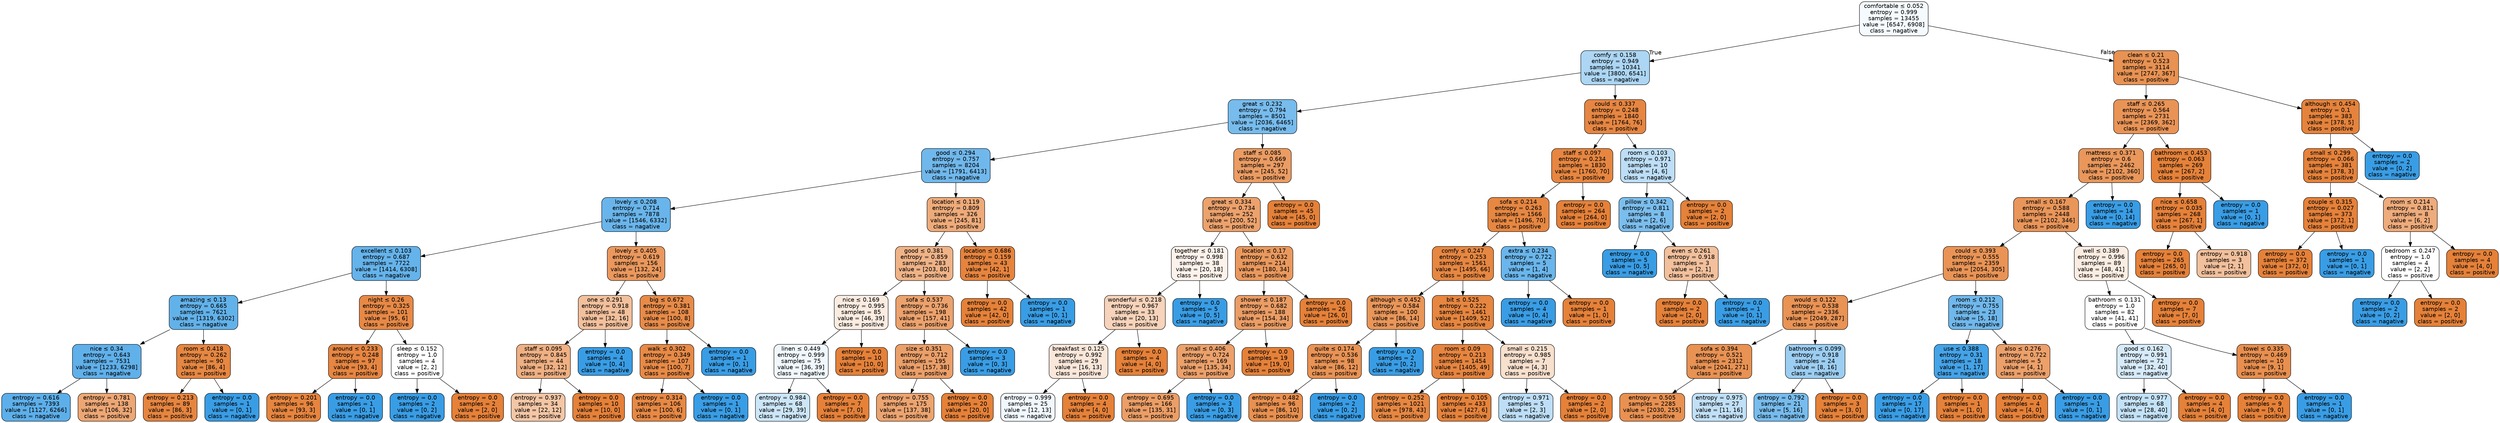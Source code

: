 digraph Tree {
node [shape=box, style="filled, rounded", color="black", fontname=helvetica] ;
edge [fontname=helvetica] ;
0 [label=<comfortable &le; 0.052<br/>entropy = 0.999<br/>samples = 13455<br/>value = [6547, 6908]<br/>class = nagative>, fillcolor="#f5fafe"] ;
1 [label=<comfy &le; 0.158<br/>entropy = 0.949<br/>samples = 10341<br/>value = [3800, 6541]<br/>class = nagative>, fillcolor="#acd6f4"] ;
0 -> 1 [labeldistance=2.5, labelangle=45, headlabel="True"] ;
2 [label=<great &le; 0.232<br/>entropy = 0.794<br/>samples = 8501<br/>value = [2036, 6465]<br/>class = nagative>, fillcolor="#77bced"] ;
1 -> 2 ;
3 [label=<good &le; 0.294<br/>entropy = 0.757<br/>samples = 8204<br/>value = [1791, 6413]<br/>class = nagative>, fillcolor="#70b8ec"] ;
2 -> 3 ;
4 [label=<lovely &le; 0.208<br/>entropy = 0.714<br/>samples = 7878<br/>value = [1546, 6332]<br/>class = nagative>, fillcolor="#69b5eb"] ;
3 -> 4 ;
5 [label=<excellent &le; 0.103<br/>entropy = 0.687<br/>samples = 7722<br/>value = [1414, 6308]<br/>class = nagative>, fillcolor="#65b3eb"] ;
4 -> 5 ;
6 [label=<amazing &le; 0.13<br/>entropy = 0.665<br/>samples = 7621<br/>value = [1319, 6302]<br/>class = nagative>, fillcolor="#62b2ea"] ;
5 -> 6 ;
7 [label=<nice &le; 0.34<br/>entropy = 0.643<br/>samples = 7531<br/>value = [1233, 6298]<br/>class = nagative>, fillcolor="#60b0ea"] ;
6 -> 7 ;
8 [label=<entropy = 0.616<br/>samples = 7393<br/>value = [1127, 6266]<br/>class = nagative>, fillcolor="#5dafea"] ;
7 -> 8 ;
9 [label=<entropy = 0.781<br/>samples = 138<br/>value = [106, 32]<br/>class = positive>, fillcolor="#eda775"] ;
7 -> 9 ;
10 [label=<room &le; 0.418<br/>entropy = 0.262<br/>samples = 90<br/>value = [86, 4]<br/>class = positive>, fillcolor="#e68742"] ;
6 -> 10 ;
11 [label=<entropy = 0.213<br/>samples = 89<br/>value = [86, 3]<br/>class = positive>, fillcolor="#e68540"] ;
10 -> 11 ;
12 [label=<entropy = 0.0<br/>samples = 1<br/>value = [0, 1]<br/>class = nagative>, fillcolor="#399de5"] ;
10 -> 12 ;
13 [label=<night &le; 0.26<br/>entropy = 0.325<br/>samples = 101<br/>value = [95, 6]<br/>class = positive>, fillcolor="#e78946"] ;
5 -> 13 ;
14 [label=<around &le; 0.233<br/>entropy = 0.248<br/>samples = 97<br/>value = [93, 4]<br/>class = positive>, fillcolor="#e68642"] ;
13 -> 14 ;
15 [label=<entropy = 0.201<br/>samples = 96<br/>value = [93, 3]<br/>class = positive>, fillcolor="#e6853f"] ;
14 -> 15 ;
16 [label=<entropy = 0.0<br/>samples = 1<br/>value = [0, 1]<br/>class = nagative>, fillcolor="#399de5"] ;
14 -> 16 ;
17 [label=<sleep &le; 0.152<br/>entropy = 1.0<br/>samples = 4<br/>value = [2, 2]<br/>class = positive>, fillcolor="#ffffff"] ;
13 -> 17 ;
18 [label=<entropy = 0.0<br/>samples = 2<br/>value = [0, 2]<br/>class = nagative>, fillcolor="#399de5"] ;
17 -> 18 ;
19 [label=<entropy = 0.0<br/>samples = 2<br/>value = [2, 0]<br/>class = positive>, fillcolor="#e58139"] ;
17 -> 19 ;
20 [label=<lovely &le; 0.405<br/>entropy = 0.619<br/>samples = 156<br/>value = [132, 24]<br/>class = positive>, fillcolor="#ea985d"] ;
4 -> 20 ;
21 [label=<one &le; 0.291<br/>entropy = 0.918<br/>samples = 48<br/>value = [32, 16]<br/>class = positive>, fillcolor="#f2c09c"] ;
20 -> 21 ;
22 [label=<staff &le; 0.095<br/>entropy = 0.845<br/>samples = 44<br/>value = [32, 12]<br/>class = positive>, fillcolor="#efb083"] ;
21 -> 22 ;
23 [label=<entropy = 0.937<br/>samples = 34<br/>value = [22, 12]<br/>class = positive>, fillcolor="#f3c6a5"] ;
22 -> 23 ;
24 [label=<entropy = 0.0<br/>samples = 10<br/>value = [10, 0]<br/>class = positive>, fillcolor="#e58139"] ;
22 -> 24 ;
25 [label=<entropy = 0.0<br/>samples = 4<br/>value = [0, 4]<br/>class = nagative>, fillcolor="#399de5"] ;
21 -> 25 ;
26 [label=<big &le; 0.672<br/>entropy = 0.381<br/>samples = 108<br/>value = [100, 8]<br/>class = positive>, fillcolor="#e78b49"] ;
20 -> 26 ;
27 [label=<walk &le; 0.302<br/>entropy = 0.349<br/>samples = 107<br/>value = [100, 7]<br/>class = positive>, fillcolor="#e78a47"] ;
26 -> 27 ;
28 [label=<entropy = 0.314<br/>samples = 106<br/>value = [100, 6]<br/>class = positive>, fillcolor="#e78945"] ;
27 -> 28 ;
29 [label=<entropy = 0.0<br/>samples = 1<br/>value = [0, 1]<br/>class = nagative>, fillcolor="#399de5"] ;
27 -> 29 ;
30 [label=<entropy = 0.0<br/>samples = 1<br/>value = [0, 1]<br/>class = nagative>, fillcolor="#399de5"] ;
26 -> 30 ;
31 [label=<location &le; 0.119<br/>entropy = 0.809<br/>samples = 326<br/>value = [245, 81]<br/>class = positive>, fillcolor="#eeab7a"] ;
3 -> 31 ;
32 [label=<good &le; 0.381<br/>entropy = 0.859<br/>samples = 283<br/>value = [203, 80]<br/>class = positive>, fillcolor="#efb387"] ;
31 -> 32 ;
33 [label=<nice &le; 0.169<br/>entropy = 0.995<br/>samples = 85<br/>value = [46, 39]<br/>class = positive>, fillcolor="#fbece1"] ;
32 -> 33 ;
34 [label=<linen &le; 0.449<br/>entropy = 0.999<br/>samples = 75<br/>value = [36, 39]<br/>class = nagative>, fillcolor="#f0f7fd"] ;
33 -> 34 ;
35 [label=<entropy = 0.984<br/>samples = 68<br/>value = [29, 39]<br/>class = nagative>, fillcolor="#cce6f8"] ;
34 -> 35 ;
36 [label=<entropy = 0.0<br/>samples = 7<br/>value = [7, 0]<br/>class = positive>, fillcolor="#e58139"] ;
34 -> 36 ;
37 [label=<entropy = 0.0<br/>samples = 10<br/>value = [10, 0]<br/>class = positive>, fillcolor="#e58139"] ;
33 -> 37 ;
38 [label=<sofa &le; 0.537<br/>entropy = 0.736<br/>samples = 198<br/>value = [157, 41]<br/>class = positive>, fillcolor="#eca26d"] ;
32 -> 38 ;
39 [label=<size &le; 0.351<br/>entropy = 0.712<br/>samples = 195<br/>value = [157, 38]<br/>class = positive>, fillcolor="#eb9f69"] ;
38 -> 39 ;
40 [label=<entropy = 0.755<br/>samples = 175<br/>value = [137, 38]<br/>class = positive>, fillcolor="#eca470"] ;
39 -> 40 ;
41 [label=<entropy = 0.0<br/>samples = 20<br/>value = [20, 0]<br/>class = positive>, fillcolor="#e58139"] ;
39 -> 41 ;
42 [label=<entropy = 0.0<br/>samples = 3<br/>value = [0, 3]<br/>class = nagative>, fillcolor="#399de5"] ;
38 -> 42 ;
43 [label=<location &le; 0.686<br/>entropy = 0.159<br/>samples = 43<br/>value = [42, 1]<br/>class = positive>, fillcolor="#e6843e"] ;
31 -> 43 ;
44 [label=<entropy = 0.0<br/>samples = 42<br/>value = [42, 0]<br/>class = positive>, fillcolor="#e58139"] ;
43 -> 44 ;
45 [label=<entropy = 0.0<br/>samples = 1<br/>value = [0, 1]<br/>class = nagative>, fillcolor="#399de5"] ;
43 -> 45 ;
46 [label=<staff &le; 0.085<br/>entropy = 0.669<br/>samples = 297<br/>value = [245, 52]<br/>class = positive>, fillcolor="#eb9c63"] ;
2 -> 46 ;
47 [label=<great &le; 0.334<br/>entropy = 0.734<br/>samples = 252<br/>value = [200, 52]<br/>class = positive>, fillcolor="#eca26c"] ;
46 -> 47 ;
48 [label=<together &le; 0.181<br/>entropy = 0.998<br/>samples = 38<br/>value = [20, 18]<br/>class = positive>, fillcolor="#fcf2eb"] ;
47 -> 48 ;
49 [label=<wonderful &le; 0.218<br/>entropy = 0.967<br/>samples = 33<br/>value = [20, 13]<br/>class = positive>, fillcolor="#f6d3ba"] ;
48 -> 49 ;
50 [label=<breakfast &le; 0.125<br/>entropy = 0.992<br/>samples = 29<br/>value = [16, 13]<br/>class = positive>, fillcolor="#fae7da"] ;
49 -> 50 ;
51 [label=<entropy = 0.999<br/>samples = 25<br/>value = [12, 13]<br/>class = nagative>, fillcolor="#f0f7fd"] ;
50 -> 51 ;
52 [label=<entropy = 0.0<br/>samples = 4<br/>value = [4, 0]<br/>class = positive>, fillcolor="#e58139"] ;
50 -> 52 ;
53 [label=<entropy = 0.0<br/>samples = 4<br/>value = [4, 0]<br/>class = positive>, fillcolor="#e58139"] ;
49 -> 53 ;
54 [label=<entropy = 0.0<br/>samples = 5<br/>value = [0, 5]<br/>class = nagative>, fillcolor="#399de5"] ;
48 -> 54 ;
55 [label=<location &le; 0.17<br/>entropy = 0.632<br/>samples = 214<br/>value = [180, 34]<br/>class = positive>, fillcolor="#ea995e"] ;
47 -> 55 ;
56 [label=<shower &le; 0.187<br/>entropy = 0.682<br/>samples = 188<br/>value = [154, 34]<br/>class = positive>, fillcolor="#eb9d65"] ;
55 -> 56 ;
57 [label=<small &le; 0.406<br/>entropy = 0.724<br/>samples = 169<br/>value = [135, 34]<br/>class = positive>, fillcolor="#eca16b"] ;
56 -> 57 ;
58 [label=<entropy = 0.695<br/>samples = 166<br/>value = [135, 31]<br/>class = positive>, fillcolor="#eb9e66"] ;
57 -> 58 ;
59 [label=<entropy = 0.0<br/>samples = 3<br/>value = [0, 3]<br/>class = nagative>, fillcolor="#399de5"] ;
57 -> 59 ;
60 [label=<entropy = 0.0<br/>samples = 19<br/>value = [19, 0]<br/>class = positive>, fillcolor="#e58139"] ;
56 -> 60 ;
61 [label=<entropy = 0.0<br/>samples = 26<br/>value = [26, 0]<br/>class = positive>, fillcolor="#e58139"] ;
55 -> 61 ;
62 [label=<entropy = 0.0<br/>samples = 45<br/>value = [45, 0]<br/>class = positive>, fillcolor="#e58139"] ;
46 -> 62 ;
63 [label=<could &le; 0.337<br/>entropy = 0.248<br/>samples = 1840<br/>value = [1764, 76]<br/>class = positive>, fillcolor="#e68642"] ;
1 -> 63 ;
64 [label=<staff &le; 0.097<br/>entropy = 0.234<br/>samples = 1830<br/>value = [1760, 70]<br/>class = positive>, fillcolor="#e68641"] ;
63 -> 64 ;
65 [label=<sofa &le; 0.214<br/>entropy = 0.263<br/>samples = 1566<br/>value = [1496, 70]<br/>class = positive>, fillcolor="#e68742"] ;
64 -> 65 ;
66 [label=<comfy &le; 0.247<br/>entropy = 0.253<br/>samples = 1561<br/>value = [1495, 66]<br/>class = positive>, fillcolor="#e68742"] ;
65 -> 66 ;
67 [label=<although &le; 0.452<br/>entropy = 0.584<br/>samples = 100<br/>value = [86, 14]<br/>class = positive>, fillcolor="#e99659"] ;
66 -> 67 ;
68 [label=<quite &le; 0.174<br/>entropy = 0.536<br/>samples = 98<br/>value = [86, 12]<br/>class = positive>, fillcolor="#e99355"] ;
67 -> 68 ;
69 [label=<entropy = 0.482<br/>samples = 96<br/>value = [86, 10]<br/>class = positive>, fillcolor="#e89050"] ;
68 -> 69 ;
70 [label=<entropy = 0.0<br/>samples = 2<br/>value = [0, 2]<br/>class = nagative>, fillcolor="#399de5"] ;
68 -> 70 ;
71 [label=<entropy = 0.0<br/>samples = 2<br/>value = [0, 2]<br/>class = nagative>, fillcolor="#399de5"] ;
67 -> 71 ;
72 [label=<bit &le; 0.525<br/>entropy = 0.222<br/>samples = 1461<br/>value = [1409, 52]<br/>class = positive>, fillcolor="#e68640"] ;
66 -> 72 ;
73 [label=<room &le; 0.09<br/>entropy = 0.213<br/>samples = 1454<br/>value = [1405, 49]<br/>class = positive>, fillcolor="#e68540"] ;
72 -> 73 ;
74 [label=<entropy = 0.252<br/>samples = 1021<br/>value = [978, 43]<br/>class = positive>, fillcolor="#e68742"] ;
73 -> 74 ;
75 [label=<entropy = 0.105<br/>samples = 433<br/>value = [427, 6]<br/>class = positive>, fillcolor="#e5833c"] ;
73 -> 75 ;
76 [label=<small &le; 0.215<br/>entropy = 0.985<br/>samples = 7<br/>value = [4, 3]<br/>class = positive>, fillcolor="#f8e0ce"] ;
72 -> 76 ;
77 [label=<entropy = 0.971<br/>samples = 5<br/>value = [2, 3]<br/>class = nagative>, fillcolor="#bddef6"] ;
76 -> 77 ;
78 [label=<entropy = 0.0<br/>samples = 2<br/>value = [2, 0]<br/>class = positive>, fillcolor="#e58139"] ;
76 -> 78 ;
79 [label=<extra &le; 0.234<br/>entropy = 0.722<br/>samples = 5<br/>value = [1, 4]<br/>class = nagative>, fillcolor="#6ab6ec"] ;
65 -> 79 ;
80 [label=<entropy = 0.0<br/>samples = 4<br/>value = [0, 4]<br/>class = nagative>, fillcolor="#399de5"] ;
79 -> 80 ;
81 [label=<entropy = 0.0<br/>samples = 1<br/>value = [1, 0]<br/>class = positive>, fillcolor="#e58139"] ;
79 -> 81 ;
82 [label=<entropy = 0.0<br/>samples = 264<br/>value = [264, 0]<br/>class = positive>, fillcolor="#e58139"] ;
64 -> 82 ;
83 [label=<room &le; 0.103<br/>entropy = 0.971<br/>samples = 10<br/>value = [4, 6]<br/>class = nagative>, fillcolor="#bddef6"] ;
63 -> 83 ;
84 [label=<pillow &le; 0.342<br/>entropy = 0.811<br/>samples = 8<br/>value = [2, 6]<br/>class = nagative>, fillcolor="#7bbeee"] ;
83 -> 84 ;
85 [label=<entropy = 0.0<br/>samples = 5<br/>value = [0, 5]<br/>class = nagative>, fillcolor="#399de5"] ;
84 -> 85 ;
86 [label=<even &le; 0.261<br/>entropy = 0.918<br/>samples = 3<br/>value = [2, 1]<br/>class = positive>, fillcolor="#f2c09c"] ;
84 -> 86 ;
87 [label=<entropy = 0.0<br/>samples = 2<br/>value = [2, 0]<br/>class = positive>, fillcolor="#e58139"] ;
86 -> 87 ;
88 [label=<entropy = 0.0<br/>samples = 1<br/>value = [0, 1]<br/>class = nagative>, fillcolor="#399de5"] ;
86 -> 88 ;
89 [label=<entropy = 0.0<br/>samples = 2<br/>value = [2, 0]<br/>class = positive>, fillcolor="#e58139"] ;
83 -> 89 ;
90 [label=<clean &le; 0.21<br/>entropy = 0.523<br/>samples = 3114<br/>value = [2747, 367]<br/>class = positive>, fillcolor="#e89253"] ;
0 -> 90 [labeldistance=2.5, labelangle=-45, headlabel="False"] ;
91 [label=<staff &le; 0.265<br/>entropy = 0.564<br/>samples = 2731<br/>value = [2369, 362]<br/>class = positive>, fillcolor="#e99457"] ;
90 -> 91 ;
92 [label=<mattress &le; 0.371<br/>entropy = 0.6<br/>samples = 2462<br/>value = [2102, 360]<br/>class = positive>, fillcolor="#e9975b"] ;
91 -> 92 ;
93 [label=<small &le; 0.167<br/>entropy = 0.588<br/>samples = 2448<br/>value = [2102, 346]<br/>class = positive>, fillcolor="#e9965a"] ;
92 -> 93 ;
94 [label=<could &le; 0.393<br/>entropy = 0.555<br/>samples = 2359<br/>value = [2054, 305]<br/>class = positive>, fillcolor="#e99456"] ;
93 -> 94 ;
95 [label=<would &le; 0.122<br/>entropy = 0.538<br/>samples = 2336<br/>value = [2049, 287]<br/>class = positive>, fillcolor="#e99355"] ;
94 -> 95 ;
96 [label=<sofa &le; 0.394<br/>entropy = 0.521<br/>samples = 2312<br/>value = [2041, 271]<br/>class = positive>, fillcolor="#e89253"] ;
95 -> 96 ;
97 [label=<entropy = 0.505<br/>samples = 2285<br/>value = [2030, 255]<br/>class = positive>, fillcolor="#e89152"] ;
96 -> 97 ;
98 [label=<entropy = 0.975<br/>samples = 27<br/>value = [11, 16]<br/>class = nagative>, fillcolor="#c1e0f7"] ;
96 -> 98 ;
99 [label=<bathroom &le; 0.099<br/>entropy = 0.918<br/>samples = 24<br/>value = [8, 16]<br/>class = nagative>, fillcolor="#9ccef2"] ;
95 -> 99 ;
100 [label=<entropy = 0.792<br/>samples = 21<br/>value = [5, 16]<br/>class = nagative>, fillcolor="#77bced"] ;
99 -> 100 ;
101 [label=<entropy = 0.0<br/>samples = 3<br/>value = [3, 0]<br/>class = positive>, fillcolor="#e58139"] ;
99 -> 101 ;
102 [label=<room &le; 0.212<br/>entropy = 0.755<br/>samples = 23<br/>value = [5, 18]<br/>class = nagative>, fillcolor="#70b8ec"] ;
94 -> 102 ;
103 [label=<use &le; 0.388<br/>entropy = 0.31<br/>samples = 18<br/>value = [1, 17]<br/>class = nagative>, fillcolor="#45a3e7"] ;
102 -> 103 ;
104 [label=<entropy = 0.0<br/>samples = 17<br/>value = [0, 17]<br/>class = nagative>, fillcolor="#399de5"] ;
103 -> 104 ;
105 [label=<entropy = 0.0<br/>samples = 1<br/>value = [1, 0]<br/>class = positive>, fillcolor="#e58139"] ;
103 -> 105 ;
106 [label=<also &le; 0.276<br/>entropy = 0.722<br/>samples = 5<br/>value = [4, 1]<br/>class = positive>, fillcolor="#eca06a"] ;
102 -> 106 ;
107 [label=<entropy = 0.0<br/>samples = 4<br/>value = [4, 0]<br/>class = positive>, fillcolor="#e58139"] ;
106 -> 107 ;
108 [label=<entropy = 0.0<br/>samples = 1<br/>value = [0, 1]<br/>class = nagative>, fillcolor="#399de5"] ;
106 -> 108 ;
109 [label=<well &le; 0.389<br/>entropy = 0.996<br/>samples = 89<br/>value = [48, 41]<br/>class = positive>, fillcolor="#fbede2"] ;
93 -> 109 ;
110 [label=<bathroom &le; 0.131<br/>entropy = 1.0<br/>samples = 82<br/>value = [41, 41]<br/>class = positive>, fillcolor="#ffffff"] ;
109 -> 110 ;
111 [label=<good &le; 0.162<br/>entropy = 0.991<br/>samples = 72<br/>value = [32, 40]<br/>class = nagative>, fillcolor="#d7ebfa"] ;
110 -> 111 ;
112 [label=<entropy = 0.977<br/>samples = 68<br/>value = [28, 40]<br/>class = nagative>, fillcolor="#c4e2f7"] ;
111 -> 112 ;
113 [label=<entropy = 0.0<br/>samples = 4<br/>value = [4, 0]<br/>class = positive>, fillcolor="#e58139"] ;
111 -> 113 ;
114 [label=<towel &le; 0.335<br/>entropy = 0.469<br/>samples = 10<br/>value = [9, 1]<br/>class = positive>, fillcolor="#e88f4f"] ;
110 -> 114 ;
115 [label=<entropy = 0.0<br/>samples = 9<br/>value = [9, 0]<br/>class = positive>, fillcolor="#e58139"] ;
114 -> 115 ;
116 [label=<entropy = 0.0<br/>samples = 1<br/>value = [0, 1]<br/>class = nagative>, fillcolor="#399de5"] ;
114 -> 116 ;
117 [label=<entropy = 0.0<br/>samples = 7<br/>value = [7, 0]<br/>class = positive>, fillcolor="#e58139"] ;
109 -> 117 ;
118 [label=<entropy = 0.0<br/>samples = 14<br/>value = [0, 14]<br/>class = nagative>, fillcolor="#399de5"] ;
92 -> 118 ;
119 [label=<bathroom &le; 0.453<br/>entropy = 0.063<br/>samples = 269<br/>value = [267, 2]<br/>class = positive>, fillcolor="#e5823a"] ;
91 -> 119 ;
120 [label=<nice &le; 0.658<br/>entropy = 0.035<br/>samples = 268<br/>value = [267, 1]<br/>class = positive>, fillcolor="#e5813a"] ;
119 -> 120 ;
121 [label=<entropy = 0.0<br/>samples = 265<br/>value = [265, 0]<br/>class = positive>, fillcolor="#e58139"] ;
120 -> 121 ;
122 [label=<entropy = 0.918<br/>samples = 3<br/>value = [2, 1]<br/>class = positive>, fillcolor="#f2c09c"] ;
120 -> 122 ;
123 [label=<entropy = 0.0<br/>samples = 1<br/>value = [0, 1]<br/>class = nagative>, fillcolor="#399de5"] ;
119 -> 123 ;
124 [label=<although &le; 0.454<br/>entropy = 0.1<br/>samples = 383<br/>value = [378, 5]<br/>class = positive>, fillcolor="#e5833c"] ;
90 -> 124 ;
125 [label=<small &le; 0.299<br/>entropy = 0.066<br/>samples = 381<br/>value = [378, 3]<br/>class = positive>, fillcolor="#e5823b"] ;
124 -> 125 ;
126 [label=<couple &le; 0.315<br/>entropy = 0.027<br/>samples = 373<br/>value = [372, 1]<br/>class = positive>, fillcolor="#e5813a"] ;
125 -> 126 ;
127 [label=<entropy = 0.0<br/>samples = 372<br/>value = [372, 0]<br/>class = positive>, fillcolor="#e58139"] ;
126 -> 127 ;
128 [label=<entropy = 0.0<br/>samples = 1<br/>value = [0, 1]<br/>class = nagative>, fillcolor="#399de5"] ;
126 -> 128 ;
129 [label=<room &le; 0.214<br/>entropy = 0.811<br/>samples = 8<br/>value = [6, 2]<br/>class = positive>, fillcolor="#eeab7b"] ;
125 -> 129 ;
130 [label=<bedroom &le; 0.247<br/>entropy = 1.0<br/>samples = 4<br/>value = [2, 2]<br/>class = positive>, fillcolor="#ffffff"] ;
129 -> 130 ;
131 [label=<entropy = 0.0<br/>samples = 2<br/>value = [0, 2]<br/>class = nagative>, fillcolor="#399de5"] ;
130 -> 131 ;
132 [label=<entropy = 0.0<br/>samples = 2<br/>value = [2, 0]<br/>class = positive>, fillcolor="#e58139"] ;
130 -> 132 ;
133 [label=<entropy = 0.0<br/>samples = 4<br/>value = [4, 0]<br/>class = positive>, fillcolor="#e58139"] ;
129 -> 133 ;
134 [label=<entropy = 0.0<br/>samples = 2<br/>value = [0, 2]<br/>class = nagative>, fillcolor="#399de5"] ;
124 -> 134 ;
}